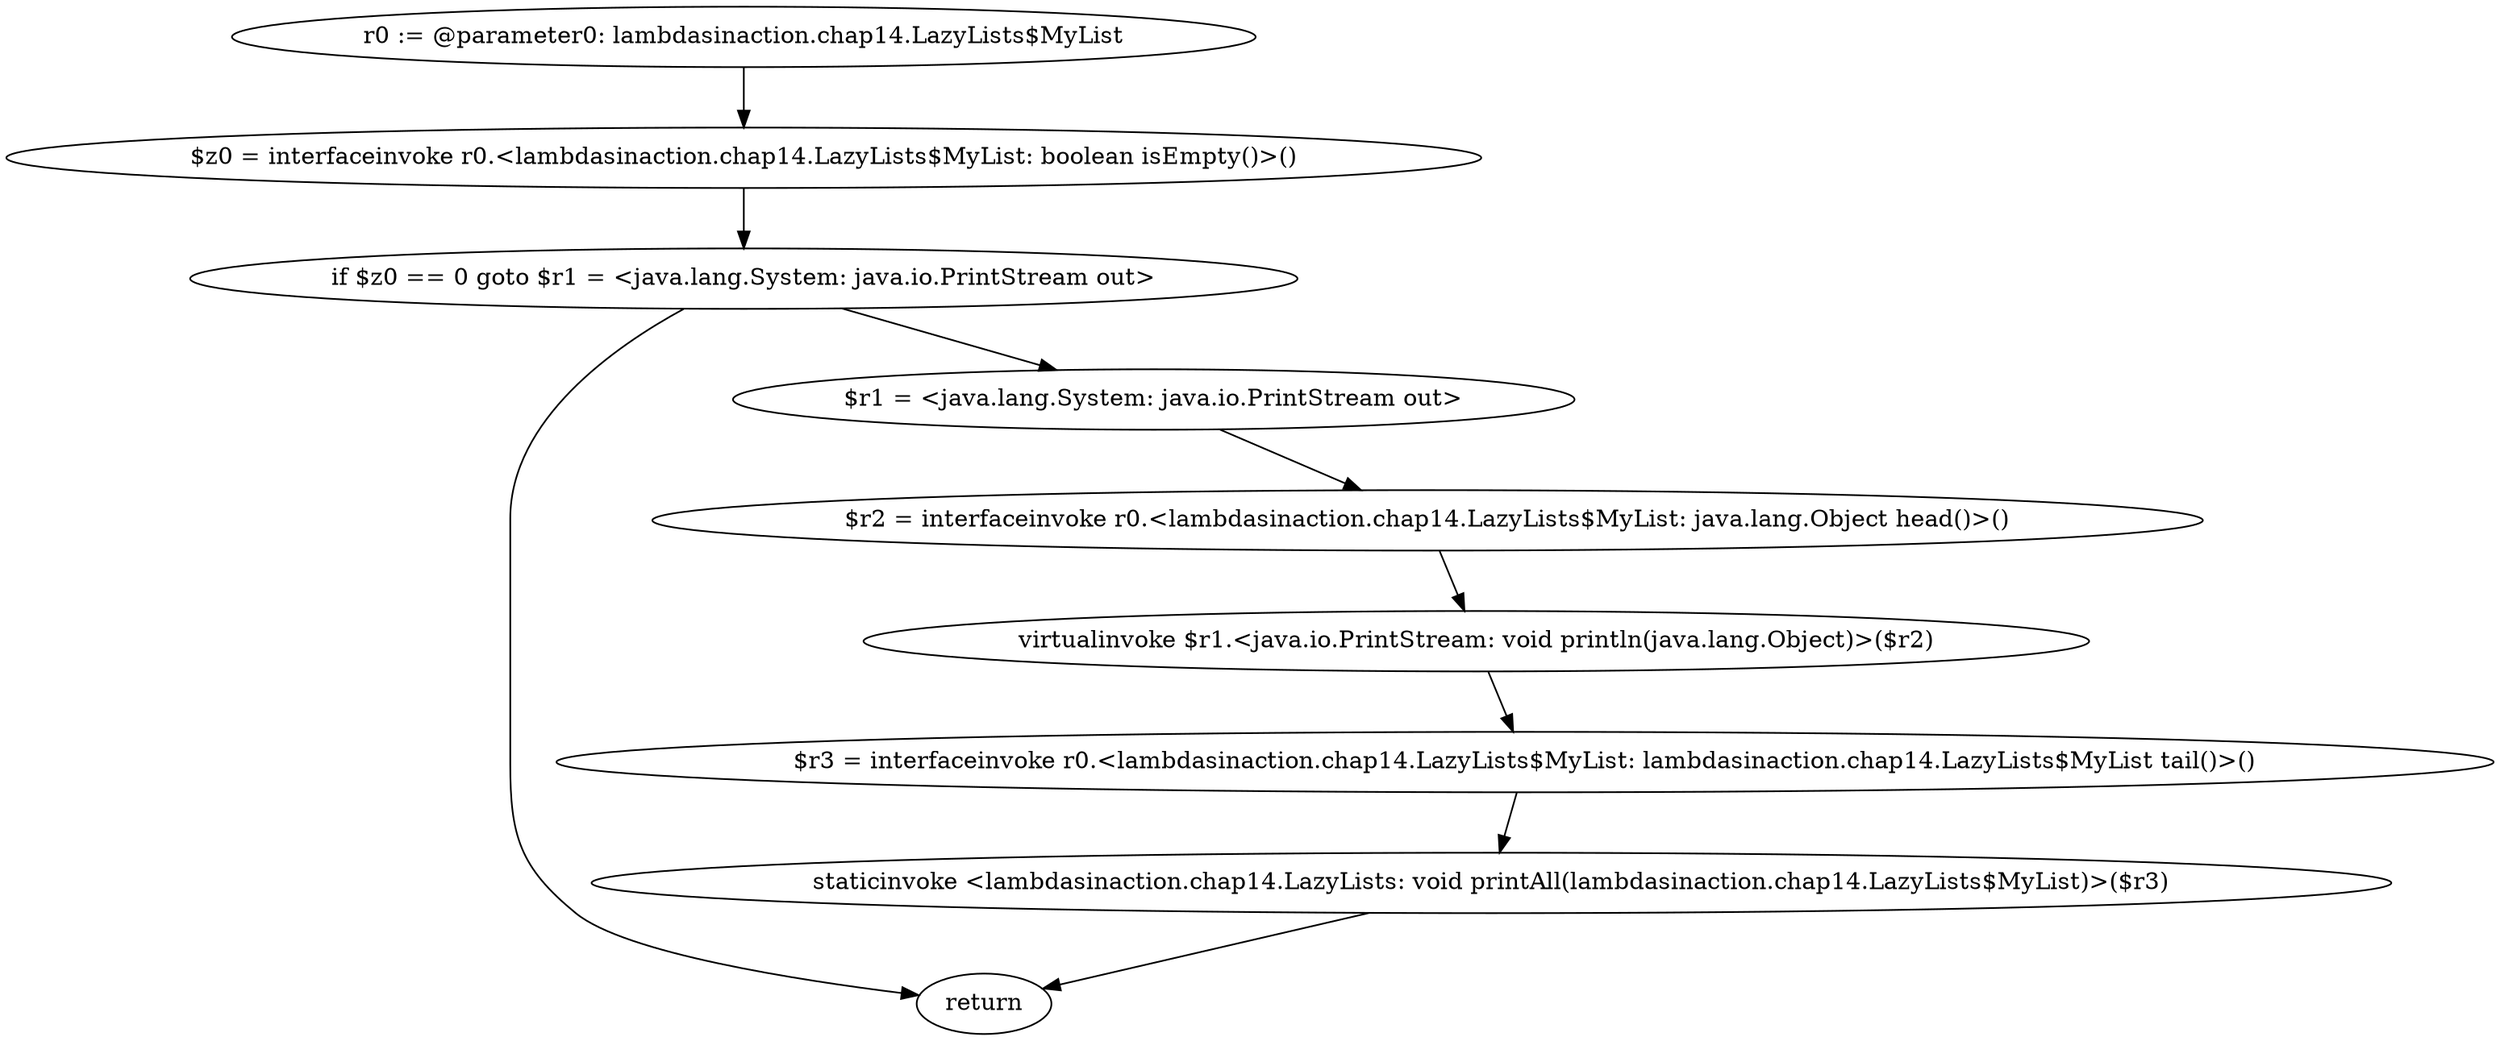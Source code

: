digraph "unitGraph" {
    "r0 := @parameter0: lambdasinaction.chap14.LazyLists$MyList"
    "$z0 = interfaceinvoke r0.<lambdasinaction.chap14.LazyLists$MyList: boolean isEmpty()>()"
    "if $z0 == 0 goto $r1 = <java.lang.System: java.io.PrintStream out>"
    "return"
    "$r1 = <java.lang.System: java.io.PrintStream out>"
    "$r2 = interfaceinvoke r0.<lambdasinaction.chap14.LazyLists$MyList: java.lang.Object head()>()"
    "virtualinvoke $r1.<java.io.PrintStream: void println(java.lang.Object)>($r2)"
    "$r3 = interfaceinvoke r0.<lambdasinaction.chap14.LazyLists$MyList: lambdasinaction.chap14.LazyLists$MyList tail()>()"
    "staticinvoke <lambdasinaction.chap14.LazyLists: void printAll(lambdasinaction.chap14.LazyLists$MyList)>($r3)"
    "r0 := @parameter0: lambdasinaction.chap14.LazyLists$MyList"->"$z0 = interfaceinvoke r0.<lambdasinaction.chap14.LazyLists$MyList: boolean isEmpty()>()";
    "$z0 = interfaceinvoke r0.<lambdasinaction.chap14.LazyLists$MyList: boolean isEmpty()>()"->"if $z0 == 0 goto $r1 = <java.lang.System: java.io.PrintStream out>";
    "if $z0 == 0 goto $r1 = <java.lang.System: java.io.PrintStream out>"->"return";
    "if $z0 == 0 goto $r1 = <java.lang.System: java.io.PrintStream out>"->"$r1 = <java.lang.System: java.io.PrintStream out>";
    "$r1 = <java.lang.System: java.io.PrintStream out>"->"$r2 = interfaceinvoke r0.<lambdasinaction.chap14.LazyLists$MyList: java.lang.Object head()>()";
    "$r2 = interfaceinvoke r0.<lambdasinaction.chap14.LazyLists$MyList: java.lang.Object head()>()"->"virtualinvoke $r1.<java.io.PrintStream: void println(java.lang.Object)>($r2)";
    "virtualinvoke $r1.<java.io.PrintStream: void println(java.lang.Object)>($r2)"->"$r3 = interfaceinvoke r0.<lambdasinaction.chap14.LazyLists$MyList: lambdasinaction.chap14.LazyLists$MyList tail()>()";
    "$r3 = interfaceinvoke r0.<lambdasinaction.chap14.LazyLists$MyList: lambdasinaction.chap14.LazyLists$MyList tail()>()"->"staticinvoke <lambdasinaction.chap14.LazyLists: void printAll(lambdasinaction.chap14.LazyLists$MyList)>($r3)";
    "staticinvoke <lambdasinaction.chap14.LazyLists: void printAll(lambdasinaction.chap14.LazyLists$MyList)>($r3)"->"return";
}
